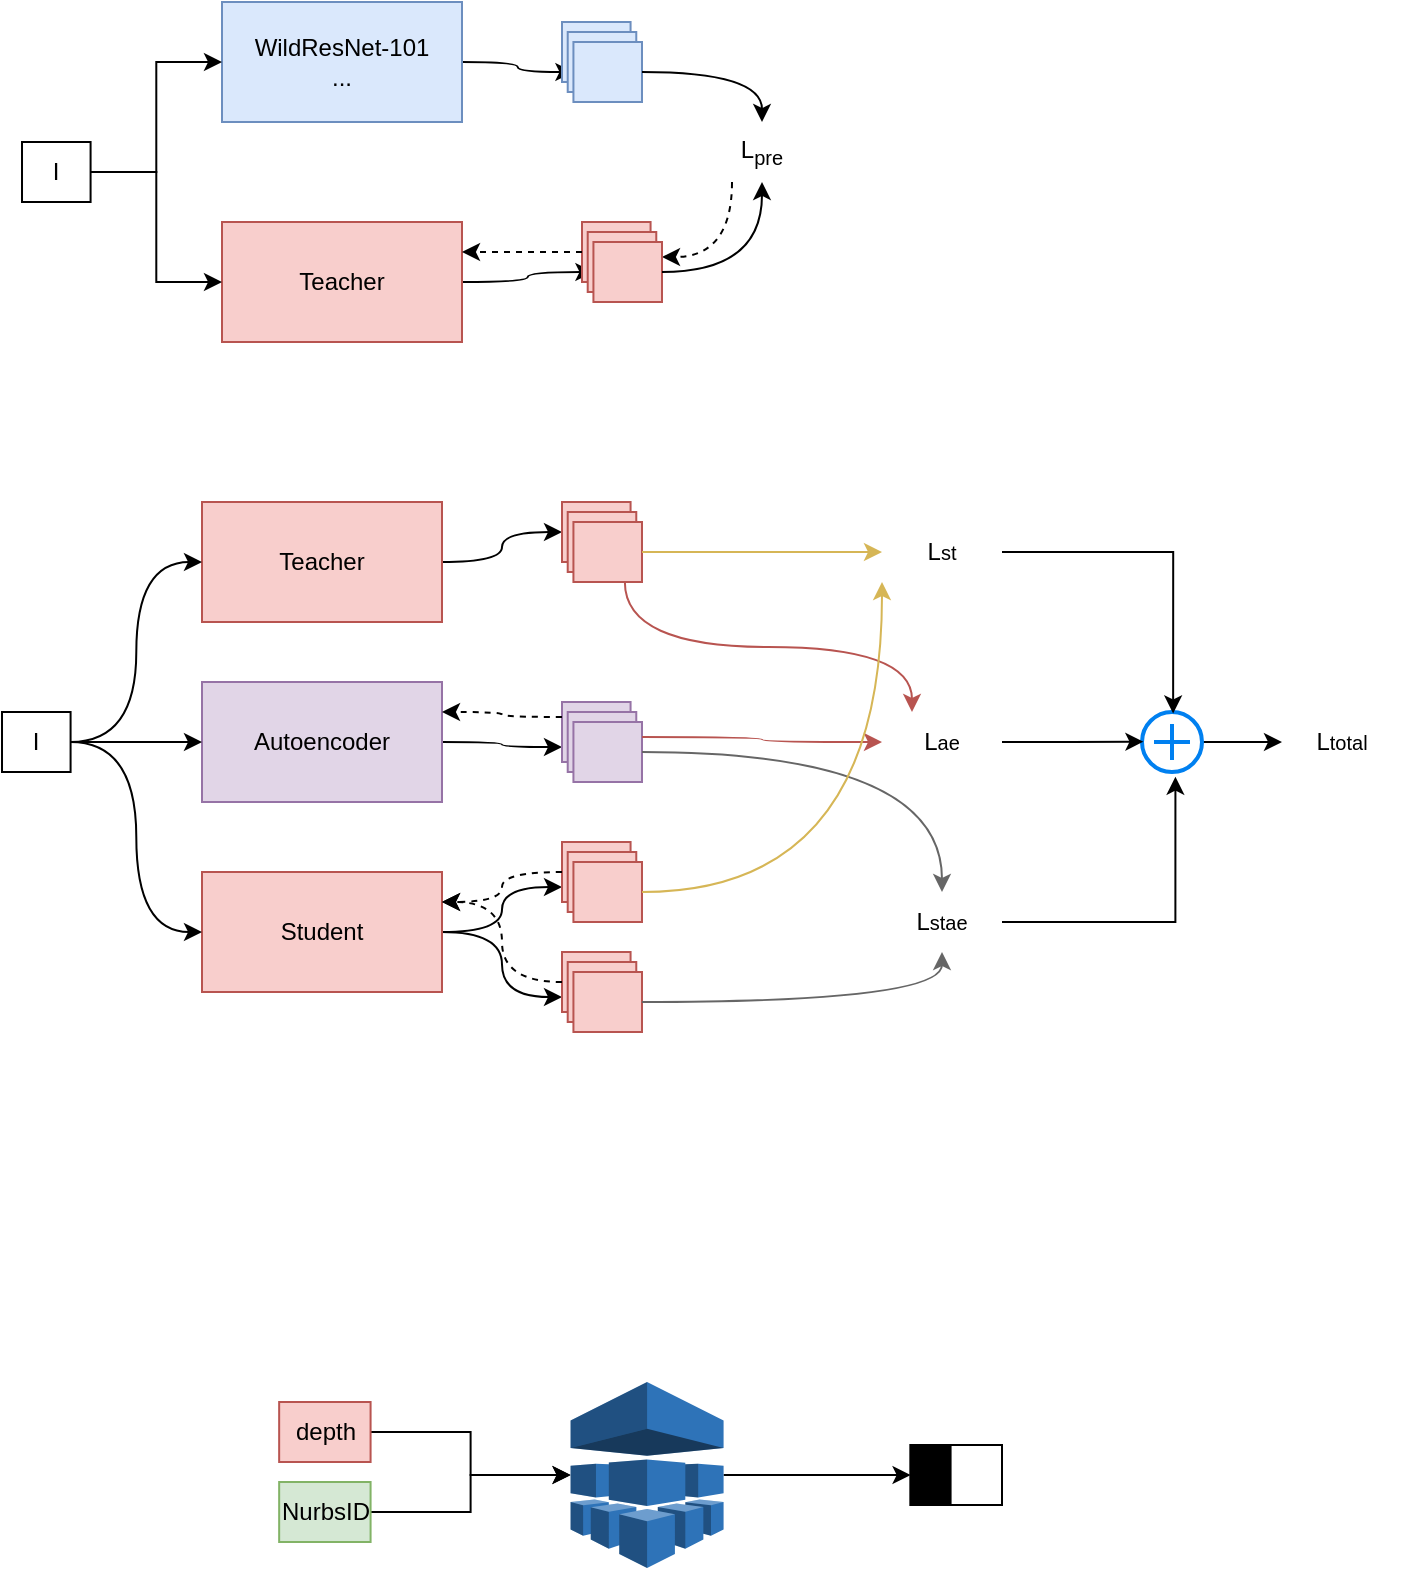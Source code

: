 <mxfile version="24.7.2" type="github">
  <diagram name="第 1 页" id="3Ep31RJp3vlBfozrUrYt">
    <mxGraphModel dx="1209" dy="682" grid="1" gridSize="10" guides="1" tooltips="1" connect="1" arrows="1" fold="1" page="1" pageScale="1" pageWidth="827" pageHeight="1169" math="0" shadow="0">
      <root>
        <mxCell id="0" />
        <mxCell id="1" parent="0" />
        <mxCell id="O3HgVME_zuuWC6tg6e7_-14" value="" style="edgeStyle=orthogonalEdgeStyle;rounded=0;orthogonalLoop=1;jettySize=auto;html=1;curved=1;" edge="1" parent="1" source="O3HgVME_zuuWC6tg6e7_-1" target="O3HgVME_zuuWC6tg6e7_-12">
          <mxGeometry relative="1" as="geometry" />
        </mxCell>
        <mxCell id="O3HgVME_zuuWC6tg6e7_-1" value="Teacher" style="rounded=0;whiteSpace=wrap;html=1;fillColor=#f8cecc;strokeColor=#b85450;" vertex="1" parent="1">
          <mxGeometry x="160" y="200" width="120" height="60" as="geometry" />
        </mxCell>
        <mxCell id="O3HgVME_zuuWC6tg6e7_-13" value="" style="edgeStyle=orthogonalEdgeStyle;rounded=0;orthogonalLoop=1;jettySize=auto;html=1;curved=1;" edge="1" parent="1" source="O3HgVME_zuuWC6tg6e7_-2" target="O3HgVME_zuuWC6tg6e7_-7">
          <mxGeometry relative="1" as="geometry" />
        </mxCell>
        <mxCell id="O3HgVME_zuuWC6tg6e7_-2" value="WildResNet-101&lt;div&gt;...&lt;/div&gt;" style="rounded=0;whiteSpace=wrap;html=1;fillColor=#dae8fc;strokeColor=#6c8ebf;" vertex="1" parent="1">
          <mxGeometry x="160" y="90" width="120" height="60" as="geometry" />
        </mxCell>
        <mxCell id="O3HgVME_zuuWC6tg6e7_-17" style="edgeStyle=orthogonalEdgeStyle;rounded=0;orthogonalLoop=1;jettySize=auto;html=1;exitX=0.25;exitY=1;exitDx=0;exitDy=0;entryX=1;entryY=0.25;entryDx=0;entryDy=0;curved=1;dashed=1;" edge="1" parent="1" source="O3HgVME_zuuWC6tg6e7_-3" target="O3HgVME_zuuWC6tg6e7_-12">
          <mxGeometry relative="1" as="geometry" />
        </mxCell>
        <mxCell id="O3HgVME_zuuWC6tg6e7_-3" value="L&lt;sub&gt;pre&lt;/sub&gt;" style="text;html=1;align=center;verticalAlign=middle;whiteSpace=wrap;rounded=0;" vertex="1" parent="1">
          <mxGeometry x="400" y="150" width="60" height="30" as="geometry" />
        </mxCell>
        <mxCell id="O3HgVME_zuuWC6tg6e7_-8" value="" style="group;" vertex="1" connectable="0" parent="1">
          <mxGeometry x="330" y="100" width="40" height="40" as="geometry" />
        </mxCell>
        <mxCell id="O3HgVME_zuuWC6tg6e7_-5" value="" style="rounded=0;whiteSpace=wrap;html=1;fillColor=#dae8fc;strokeColor=#6c8ebf;" vertex="1" parent="O3HgVME_zuuWC6tg6e7_-8">
          <mxGeometry width="34.286" height="30" as="geometry" />
        </mxCell>
        <mxCell id="O3HgVME_zuuWC6tg6e7_-6" value="" style="rounded=0;whiteSpace=wrap;html=1;fillColor=#dae8fc;strokeColor=#6c8ebf;" vertex="1" parent="O3HgVME_zuuWC6tg6e7_-8">
          <mxGeometry x="2.857" y="5" width="34.286" height="30" as="geometry" />
        </mxCell>
        <mxCell id="O3HgVME_zuuWC6tg6e7_-7" value="" style="rounded=0;whiteSpace=wrap;html=1;fillColor=#dae8fc;strokeColor=#6c8ebf;" vertex="1" parent="O3HgVME_zuuWC6tg6e7_-8">
          <mxGeometry x="5.714" y="10" width="34.286" height="30" as="geometry" />
        </mxCell>
        <mxCell id="O3HgVME_zuuWC6tg6e7_-9" value="" style="group;" vertex="1" connectable="0" parent="1">
          <mxGeometry x="340" y="200" width="40" height="40" as="geometry" />
        </mxCell>
        <mxCell id="O3HgVME_zuuWC6tg6e7_-10" value="" style="rounded=0;whiteSpace=wrap;html=1;fillColor=#f8cecc;strokeColor=#b85450;" vertex="1" parent="O3HgVME_zuuWC6tg6e7_-9">
          <mxGeometry width="34.286" height="30" as="geometry" />
        </mxCell>
        <mxCell id="O3HgVME_zuuWC6tg6e7_-11" value="" style="rounded=0;whiteSpace=wrap;html=1;fillColor=#f8cecc;strokeColor=#b85450;" vertex="1" parent="O3HgVME_zuuWC6tg6e7_-9">
          <mxGeometry x="2.857" y="5" width="34.286" height="30" as="geometry" />
        </mxCell>
        <mxCell id="O3HgVME_zuuWC6tg6e7_-12" value="" style="rounded=0;whiteSpace=wrap;html=1;fillColor=#f8cecc;strokeColor=#b85450;" vertex="1" parent="O3HgVME_zuuWC6tg6e7_-9">
          <mxGeometry x="5.714" y="10" width="34.286" height="30" as="geometry" />
        </mxCell>
        <mxCell id="O3HgVME_zuuWC6tg6e7_-15" style="edgeStyle=orthogonalEdgeStyle;rounded=0;orthogonalLoop=1;jettySize=auto;html=1;exitX=1;exitY=0.5;exitDx=0;exitDy=0;curved=1;" edge="1" parent="1" source="O3HgVME_zuuWC6tg6e7_-7" target="O3HgVME_zuuWC6tg6e7_-3">
          <mxGeometry relative="1" as="geometry" />
        </mxCell>
        <mxCell id="O3HgVME_zuuWC6tg6e7_-16" style="edgeStyle=orthogonalEdgeStyle;rounded=0;orthogonalLoop=1;jettySize=auto;html=1;exitX=1;exitY=0.5;exitDx=0;exitDy=0;entryX=0.5;entryY=1;entryDx=0;entryDy=0;curved=1;" edge="1" parent="1" source="O3HgVME_zuuWC6tg6e7_-12" target="O3HgVME_zuuWC6tg6e7_-3">
          <mxGeometry relative="1" as="geometry" />
        </mxCell>
        <mxCell id="O3HgVME_zuuWC6tg6e7_-18" style="edgeStyle=orthogonalEdgeStyle;rounded=0;orthogonalLoop=1;jettySize=auto;html=1;entryX=1;entryY=0.25;entryDx=0;entryDy=0;dashed=1;" edge="1" parent="1" source="O3HgVME_zuuWC6tg6e7_-10" target="O3HgVME_zuuWC6tg6e7_-1">
          <mxGeometry relative="1" as="geometry" />
        </mxCell>
        <mxCell id="O3HgVME_zuuWC6tg6e7_-54" style="edgeStyle=orthogonalEdgeStyle;rounded=0;orthogonalLoop=1;jettySize=auto;html=1;entryX=0;entryY=0.5;entryDx=0;entryDy=0;curved=1;" edge="1" parent="1" source="O3HgVME_zuuWC6tg6e7_-19" target="O3HgVME_zuuWC6tg6e7_-47">
          <mxGeometry relative="1" as="geometry" />
        </mxCell>
        <mxCell id="O3HgVME_zuuWC6tg6e7_-19" value="Teacher" style="rounded=0;whiteSpace=wrap;html=1;fillColor=#f8cecc;strokeColor=#b85450;" vertex="1" parent="1">
          <mxGeometry x="150" y="340" width="120" height="60" as="geometry" />
        </mxCell>
        <mxCell id="O3HgVME_zuuWC6tg6e7_-40" style="edgeStyle=orthogonalEdgeStyle;rounded=0;orthogonalLoop=1;jettySize=auto;html=1;exitX=1;exitY=0.5;exitDx=0;exitDy=0;entryX=0;entryY=0.75;entryDx=0;entryDy=0;curved=1;" edge="1" parent="1" source="O3HgVME_zuuWC6tg6e7_-20" target="O3HgVME_zuuWC6tg6e7_-35">
          <mxGeometry relative="1" as="geometry" />
        </mxCell>
        <mxCell id="O3HgVME_zuuWC6tg6e7_-41" style="edgeStyle=orthogonalEdgeStyle;rounded=0;orthogonalLoop=1;jettySize=auto;html=1;entryX=0;entryY=0.75;entryDx=0;entryDy=0;curved=1;" edge="1" parent="1" source="O3HgVME_zuuWC6tg6e7_-20" target="O3HgVME_zuuWC6tg6e7_-31">
          <mxGeometry relative="1" as="geometry" />
        </mxCell>
        <mxCell id="O3HgVME_zuuWC6tg6e7_-20" value="Student" style="rounded=0;whiteSpace=wrap;html=1;fillColor=#f8cecc;strokeColor=#b85450;" vertex="1" parent="1">
          <mxGeometry x="150" y="525" width="120" height="60" as="geometry" />
        </mxCell>
        <mxCell id="O3HgVME_zuuWC6tg6e7_-53" style="edgeStyle=orthogonalEdgeStyle;rounded=0;orthogonalLoop=1;jettySize=auto;html=1;exitX=1;exitY=0.5;exitDx=0;exitDy=0;entryX=0;entryY=0.75;entryDx=0;entryDy=0;curved=1;" edge="1" parent="1" source="O3HgVME_zuuWC6tg6e7_-21" target="O3HgVME_zuuWC6tg6e7_-43">
          <mxGeometry relative="1" as="geometry" />
        </mxCell>
        <mxCell id="O3HgVME_zuuWC6tg6e7_-21" value="Autoencoder" style="rounded=0;whiteSpace=wrap;html=1;fillColor=#e1d5e7;strokeColor=#9673a6;" vertex="1" parent="1">
          <mxGeometry x="150" y="430" width="120" height="60" as="geometry" />
        </mxCell>
        <mxCell id="O3HgVME_zuuWC6tg6e7_-67" value="" style="edgeStyle=orthogonalEdgeStyle;rounded=0;orthogonalLoop=1;jettySize=auto;html=1;" edge="1" parent="1" source="O3HgVME_zuuWC6tg6e7_-22" target="O3HgVME_zuuWC6tg6e7_-66">
          <mxGeometry relative="1" as="geometry" />
        </mxCell>
        <mxCell id="O3HgVME_zuuWC6tg6e7_-22" value="" style="html=1;verticalLabelPosition=bottom;align=center;labelBackgroundColor=#ffffff;verticalAlign=top;strokeWidth=2;strokeColor=#0080F0;shadow=0;dashed=0;shape=mxgraph.ios7.icons.add;" vertex="1" parent="1">
          <mxGeometry x="620" y="445" width="30" height="30" as="geometry" />
        </mxCell>
        <mxCell id="O3HgVME_zuuWC6tg6e7_-24" style="edgeStyle=orthogonalEdgeStyle;rounded=0;orthogonalLoop=1;jettySize=auto;html=1;exitX=1;exitY=0.5;exitDx=0;exitDy=0;entryX=0;entryY=0.5;entryDx=0;entryDy=0;" edge="1" parent="1" source="O3HgVME_zuuWC6tg6e7_-23" target="O3HgVME_zuuWC6tg6e7_-2">
          <mxGeometry relative="1" as="geometry" />
        </mxCell>
        <mxCell id="O3HgVME_zuuWC6tg6e7_-25" style="edgeStyle=orthogonalEdgeStyle;rounded=0;orthogonalLoop=1;jettySize=auto;html=1;entryX=0;entryY=0.5;entryDx=0;entryDy=0;" edge="1" parent="1" source="O3HgVME_zuuWC6tg6e7_-23" target="O3HgVME_zuuWC6tg6e7_-1">
          <mxGeometry relative="1" as="geometry" />
        </mxCell>
        <mxCell id="O3HgVME_zuuWC6tg6e7_-23" value="I" style="rounded=0;whiteSpace=wrap;html=1;" vertex="1" parent="1">
          <mxGeometry x="60.004" y="160" width="34.286" height="30" as="geometry" />
        </mxCell>
        <mxCell id="O3HgVME_zuuWC6tg6e7_-27" style="edgeStyle=orthogonalEdgeStyle;rounded=0;orthogonalLoop=1;jettySize=auto;html=1;entryX=0;entryY=0.5;entryDx=0;entryDy=0;curved=1;" edge="1" parent="1" source="O3HgVME_zuuWC6tg6e7_-26" target="O3HgVME_zuuWC6tg6e7_-21">
          <mxGeometry relative="1" as="geometry" />
        </mxCell>
        <mxCell id="O3HgVME_zuuWC6tg6e7_-28" style="edgeStyle=orthogonalEdgeStyle;rounded=0;orthogonalLoop=1;jettySize=auto;html=1;entryX=0;entryY=0.5;entryDx=0;entryDy=0;curved=1;" edge="1" parent="1" source="O3HgVME_zuuWC6tg6e7_-26" target="O3HgVME_zuuWC6tg6e7_-19">
          <mxGeometry relative="1" as="geometry" />
        </mxCell>
        <mxCell id="O3HgVME_zuuWC6tg6e7_-29" style="edgeStyle=orthogonalEdgeStyle;rounded=0;orthogonalLoop=1;jettySize=auto;html=1;entryX=0;entryY=0.5;entryDx=0;entryDy=0;curved=1;" edge="1" parent="1" source="O3HgVME_zuuWC6tg6e7_-26" target="O3HgVME_zuuWC6tg6e7_-20">
          <mxGeometry relative="1" as="geometry" />
        </mxCell>
        <mxCell id="O3HgVME_zuuWC6tg6e7_-26" value="I" style="rounded=0;whiteSpace=wrap;html=1;" vertex="1" parent="1">
          <mxGeometry x="50.004" y="445" width="34.286" height="30" as="geometry" />
        </mxCell>
        <mxCell id="O3HgVME_zuuWC6tg6e7_-30" value="" style="group;" vertex="1" connectable="0" parent="1">
          <mxGeometry x="330" y="565" width="40" height="40" as="geometry" />
        </mxCell>
        <mxCell id="O3HgVME_zuuWC6tg6e7_-31" value="" style="rounded=0;whiteSpace=wrap;html=1;fillColor=#f8cecc;strokeColor=#b85450;" vertex="1" parent="O3HgVME_zuuWC6tg6e7_-30">
          <mxGeometry width="34.286" height="30" as="geometry" />
        </mxCell>
        <mxCell id="O3HgVME_zuuWC6tg6e7_-32" value="" style="rounded=0;whiteSpace=wrap;html=1;fillColor=#f8cecc;strokeColor=#b85450;" vertex="1" parent="O3HgVME_zuuWC6tg6e7_-30">
          <mxGeometry x="2.857" y="5" width="34.286" height="30" as="geometry" />
        </mxCell>
        <mxCell id="O3HgVME_zuuWC6tg6e7_-33" value="" style="rounded=0;whiteSpace=wrap;html=1;fillColor=#f8cecc;strokeColor=#b85450;" vertex="1" parent="O3HgVME_zuuWC6tg6e7_-30">
          <mxGeometry x="5.714" y="10" width="34.286" height="30" as="geometry" />
        </mxCell>
        <mxCell id="O3HgVME_zuuWC6tg6e7_-34" value="" style="group;" vertex="1" connectable="0" parent="1">
          <mxGeometry x="330" y="510" width="40" height="40" as="geometry" />
        </mxCell>
        <mxCell id="O3HgVME_zuuWC6tg6e7_-35" value="" style="rounded=0;whiteSpace=wrap;html=1;fillColor=#f8cecc;strokeColor=#b85450;" vertex="1" parent="O3HgVME_zuuWC6tg6e7_-34">
          <mxGeometry width="34.286" height="30" as="geometry" />
        </mxCell>
        <mxCell id="O3HgVME_zuuWC6tg6e7_-36" value="" style="rounded=0;whiteSpace=wrap;html=1;fillColor=#f8cecc;strokeColor=#b85450;" vertex="1" parent="O3HgVME_zuuWC6tg6e7_-34">
          <mxGeometry x="2.857" y="5" width="34.286" height="30" as="geometry" />
        </mxCell>
        <mxCell id="O3HgVME_zuuWC6tg6e7_-37" value="" style="rounded=0;whiteSpace=wrap;html=1;fillColor=#f8cecc;strokeColor=#b85450;" vertex="1" parent="O3HgVME_zuuWC6tg6e7_-34">
          <mxGeometry x="5.714" y="10" width="34.286" height="30" as="geometry" />
        </mxCell>
        <mxCell id="O3HgVME_zuuWC6tg6e7_-38" style="edgeStyle=orthogonalEdgeStyle;rounded=0;orthogonalLoop=1;jettySize=auto;html=1;exitX=0;exitY=0.5;exitDx=0;exitDy=0;entryX=1;entryY=0.25;entryDx=0;entryDy=0;curved=1;dashed=1;" edge="1" parent="1" source="O3HgVME_zuuWC6tg6e7_-35" target="O3HgVME_zuuWC6tg6e7_-20">
          <mxGeometry relative="1" as="geometry" />
        </mxCell>
        <mxCell id="O3HgVME_zuuWC6tg6e7_-39" style="edgeStyle=orthogonalEdgeStyle;rounded=0;orthogonalLoop=1;jettySize=auto;html=1;exitX=0;exitY=0.5;exitDx=0;exitDy=0;entryX=1;entryY=0.25;entryDx=0;entryDy=0;curved=1;dashed=1;" edge="1" parent="1" source="O3HgVME_zuuWC6tg6e7_-31" target="O3HgVME_zuuWC6tg6e7_-20">
          <mxGeometry relative="1" as="geometry" />
        </mxCell>
        <mxCell id="O3HgVME_zuuWC6tg6e7_-42" value="" style="group;" vertex="1" connectable="0" parent="1">
          <mxGeometry x="330" y="440" width="40" height="40" as="geometry" />
        </mxCell>
        <mxCell id="O3HgVME_zuuWC6tg6e7_-43" value="" style="rounded=0;whiteSpace=wrap;html=1;fillColor=#e1d5e7;strokeColor=#9673a6;" vertex="1" parent="O3HgVME_zuuWC6tg6e7_-42">
          <mxGeometry width="34.286" height="30" as="geometry" />
        </mxCell>
        <mxCell id="O3HgVME_zuuWC6tg6e7_-44" value="" style="rounded=0;whiteSpace=wrap;html=1;fillColor=#e1d5e7;strokeColor=#9673a6;" vertex="1" parent="O3HgVME_zuuWC6tg6e7_-42">
          <mxGeometry x="2.857" y="5" width="34.286" height="30" as="geometry" />
        </mxCell>
        <mxCell id="O3HgVME_zuuWC6tg6e7_-45" value="" style="rounded=0;whiteSpace=wrap;html=1;fillColor=#e1d5e7;strokeColor=#9673a6;" vertex="1" parent="O3HgVME_zuuWC6tg6e7_-42">
          <mxGeometry x="5.714" y="10" width="34.286" height="30" as="geometry" />
        </mxCell>
        <mxCell id="O3HgVME_zuuWC6tg6e7_-46" value="" style="group;" vertex="1" connectable="0" parent="1">
          <mxGeometry x="330" y="340" width="40" height="40" as="geometry" />
        </mxCell>
        <mxCell id="O3HgVME_zuuWC6tg6e7_-47" value="" style="rounded=0;whiteSpace=wrap;html=1;fillColor=#f8cecc;strokeColor=#b85450;" vertex="1" parent="O3HgVME_zuuWC6tg6e7_-46">
          <mxGeometry width="34.286" height="30" as="geometry" />
        </mxCell>
        <mxCell id="O3HgVME_zuuWC6tg6e7_-48" value="" style="rounded=0;whiteSpace=wrap;html=1;fillColor=#f8cecc;strokeColor=#b85450;" vertex="1" parent="O3HgVME_zuuWC6tg6e7_-46">
          <mxGeometry x="2.857" y="5" width="34.286" height="30" as="geometry" />
        </mxCell>
        <mxCell id="O3HgVME_zuuWC6tg6e7_-49" value="" style="rounded=0;whiteSpace=wrap;html=1;fillColor=#f8cecc;strokeColor=#b85450;" vertex="1" parent="O3HgVME_zuuWC6tg6e7_-46">
          <mxGeometry x="5.714" y="10" width="34.286" height="30" as="geometry" />
        </mxCell>
        <mxCell id="O3HgVME_zuuWC6tg6e7_-51" value="L&lt;span style=&quot;font-size: 10px;&quot;&gt;st&lt;/span&gt;" style="text;html=1;align=center;verticalAlign=middle;whiteSpace=wrap;rounded=0;" vertex="1" parent="1">
          <mxGeometry x="490" y="350" width="60" height="30" as="geometry" />
        </mxCell>
        <mxCell id="O3HgVME_zuuWC6tg6e7_-52" style="edgeStyle=orthogonalEdgeStyle;rounded=0;orthogonalLoop=1;jettySize=auto;html=1;exitX=0;exitY=0.25;exitDx=0;exitDy=0;entryX=1;entryY=0.25;entryDx=0;entryDy=0;curved=1;dashed=1;" edge="1" parent="1" source="O3HgVME_zuuWC6tg6e7_-43" target="O3HgVME_zuuWC6tg6e7_-21">
          <mxGeometry relative="1" as="geometry" />
        </mxCell>
        <mxCell id="O3HgVME_zuuWC6tg6e7_-55" style="edgeStyle=orthogonalEdgeStyle;rounded=0;orthogonalLoop=1;jettySize=auto;html=1;exitX=1;exitY=0.5;exitDx=0;exitDy=0;curved=1;fillColor=#fff2cc;strokeColor=#d6b656;" edge="1" parent="1" source="O3HgVME_zuuWC6tg6e7_-49" target="O3HgVME_zuuWC6tg6e7_-51">
          <mxGeometry relative="1" as="geometry" />
        </mxCell>
        <mxCell id="O3HgVME_zuuWC6tg6e7_-57" value="L&lt;span style=&quot;font-size: 10px;&quot;&gt;stae&lt;/span&gt;" style="text;html=1;align=center;verticalAlign=middle;whiteSpace=wrap;rounded=0;" vertex="1" parent="1">
          <mxGeometry x="490" y="535" width="60" height="30" as="geometry" />
        </mxCell>
        <mxCell id="O3HgVME_zuuWC6tg6e7_-58" style="edgeStyle=orthogonalEdgeStyle;rounded=0;orthogonalLoop=1;jettySize=auto;html=1;exitX=1;exitY=0.5;exitDx=0;exitDy=0;entryX=0.5;entryY=1;entryDx=0;entryDy=0;curved=1;fillColor=#f5f5f5;strokeColor=#666666;" edge="1" parent="1" source="O3HgVME_zuuWC6tg6e7_-33" target="O3HgVME_zuuWC6tg6e7_-57">
          <mxGeometry relative="1" as="geometry" />
        </mxCell>
        <mxCell id="O3HgVME_zuuWC6tg6e7_-59" style="edgeStyle=orthogonalEdgeStyle;rounded=0;orthogonalLoop=1;jettySize=auto;html=1;exitX=1;exitY=0.5;exitDx=0;exitDy=0;curved=1;fillColor=#f5f5f5;strokeColor=#666666;" edge="1" parent="1" source="O3HgVME_zuuWC6tg6e7_-45" target="O3HgVME_zuuWC6tg6e7_-57">
          <mxGeometry relative="1" as="geometry" />
        </mxCell>
        <mxCell id="O3HgVME_zuuWC6tg6e7_-61" style="edgeStyle=orthogonalEdgeStyle;rounded=0;orthogonalLoop=1;jettySize=auto;html=1;exitX=1;exitY=0.25;exitDx=0;exitDy=0;entryX=0;entryY=0.5;entryDx=0;entryDy=0;curved=1;fillColor=#f8cecc;strokeColor=#b85450;" edge="1" parent="1" source="O3HgVME_zuuWC6tg6e7_-45" target="O3HgVME_zuuWC6tg6e7_-60">
          <mxGeometry relative="1" as="geometry" />
        </mxCell>
        <mxCell id="O3HgVME_zuuWC6tg6e7_-62" style="edgeStyle=orthogonalEdgeStyle;rounded=0;orthogonalLoop=1;jettySize=auto;html=1;exitX=0.75;exitY=1;exitDx=0;exitDy=0;entryX=0.25;entryY=0;entryDx=0;entryDy=0;curved=1;fillColor=#f8cecc;strokeColor=#b85450;" edge="1" parent="1" source="O3HgVME_zuuWC6tg6e7_-49" target="O3HgVME_zuuWC6tg6e7_-60">
          <mxGeometry relative="1" as="geometry" />
        </mxCell>
        <mxCell id="O3HgVME_zuuWC6tg6e7_-63" style="edgeStyle=orthogonalEdgeStyle;rounded=0;orthogonalLoop=1;jettySize=auto;html=1;exitX=1;exitY=0.5;exitDx=0;exitDy=0;entryX=0.519;entryY=0.025;entryDx=0;entryDy=0;entryPerimeter=0;" edge="1" parent="1" source="O3HgVME_zuuWC6tg6e7_-51" target="O3HgVME_zuuWC6tg6e7_-22">
          <mxGeometry relative="1" as="geometry" />
        </mxCell>
        <mxCell id="O3HgVME_zuuWC6tg6e7_-64" style="edgeStyle=orthogonalEdgeStyle;rounded=0;orthogonalLoop=1;jettySize=auto;html=1;exitX=1;exitY=0.5;exitDx=0;exitDy=0;entryX=0.024;entryY=0.495;entryDx=0;entryDy=0;entryPerimeter=0;" edge="1" parent="1" source="O3HgVME_zuuWC6tg6e7_-60" target="O3HgVME_zuuWC6tg6e7_-22">
          <mxGeometry relative="1" as="geometry" />
        </mxCell>
        <mxCell id="O3HgVME_zuuWC6tg6e7_-65" style="edgeStyle=orthogonalEdgeStyle;rounded=0;orthogonalLoop=1;jettySize=auto;html=1;exitX=1;exitY=0.5;exitDx=0;exitDy=0;entryX=0.557;entryY=1.079;entryDx=0;entryDy=0;entryPerimeter=0;" edge="1" parent="1" source="O3HgVME_zuuWC6tg6e7_-57" target="O3HgVME_zuuWC6tg6e7_-22">
          <mxGeometry relative="1" as="geometry" />
        </mxCell>
        <mxCell id="O3HgVME_zuuWC6tg6e7_-66" value="L&lt;span style=&quot;font-size: 10px;&quot;&gt;total&lt;/span&gt;" style="text;html=1;align=center;verticalAlign=middle;whiteSpace=wrap;rounded=0;" vertex="1" parent="1">
          <mxGeometry x="690" y="445" width="60" height="30" as="geometry" />
        </mxCell>
        <mxCell id="O3HgVME_zuuWC6tg6e7_-70" value="" style="edgeStyle=orthogonalEdgeStyle;rounded=0;orthogonalLoop=1;jettySize=auto;html=1;exitX=1;exitY=0.5;exitDx=0;exitDy=0;entryX=0;entryY=1;entryDx=0;entryDy=0;curved=1;fillColor=#fff2cc;strokeColor=#d6b656;" edge="1" parent="1" source="O3HgVME_zuuWC6tg6e7_-37" target="O3HgVME_zuuWC6tg6e7_-51">
          <mxGeometry relative="1" as="geometry">
            <mxPoint x="520" y="380" as="targetPoint" />
            <mxPoint x="370" y="535" as="sourcePoint" />
          </mxGeometry>
        </mxCell>
        <mxCell id="O3HgVME_zuuWC6tg6e7_-60" value="L&lt;span style=&quot;font-size: 10px;&quot;&gt;ae&lt;/span&gt;" style="text;html=1;align=center;verticalAlign=middle;whiteSpace=wrap;rounded=0;" vertex="1" parent="1">
          <mxGeometry x="490" y="445" width="60" height="30" as="geometry" />
        </mxCell>
        <mxCell id="O3HgVME_zuuWC6tg6e7_-76" style="edgeStyle=orthogonalEdgeStyle;rounded=0;orthogonalLoop=1;jettySize=auto;html=1;exitX=1;exitY=0.5;exitDx=0;exitDy=0;" edge="1" parent="1" source="O3HgVME_zuuWC6tg6e7_-71" target="O3HgVME_zuuWC6tg6e7_-73">
          <mxGeometry relative="1" as="geometry" />
        </mxCell>
        <mxCell id="O3HgVME_zuuWC6tg6e7_-71" value="depth" style="rounded=0;whiteSpace=wrap;html=1;fillColor=#f8cecc;strokeColor=#b85450;" vertex="1" parent="1">
          <mxGeometry x="188.58" y="790" width="45.71" height="30" as="geometry" />
        </mxCell>
        <mxCell id="O3HgVME_zuuWC6tg6e7_-77" style="edgeStyle=orthogonalEdgeStyle;rounded=0;orthogonalLoop=1;jettySize=auto;html=1;exitX=1;exitY=0.5;exitDx=0;exitDy=0;" edge="1" parent="1" source="O3HgVME_zuuWC6tg6e7_-72" target="O3HgVME_zuuWC6tg6e7_-73">
          <mxGeometry relative="1" as="geometry" />
        </mxCell>
        <mxCell id="O3HgVME_zuuWC6tg6e7_-72" value="NurbsID" style="rounded=0;whiteSpace=wrap;html=1;fillColor=#d5e8d4;strokeColor=#82b366;" vertex="1" parent="1">
          <mxGeometry x="188.58" y="830" width="45.71" height="30" as="geometry" />
        </mxCell>
        <mxCell id="O3HgVME_zuuWC6tg6e7_-78" style="edgeStyle=orthogonalEdgeStyle;rounded=0;orthogonalLoop=1;jettySize=auto;html=1;exitX=1;exitY=0.5;exitDx=0;exitDy=0;exitPerimeter=0;entryX=0;entryY=0.5;entryDx=0;entryDy=0;" edge="1" parent="1" source="O3HgVME_zuuWC6tg6e7_-73" target="O3HgVME_zuuWC6tg6e7_-75">
          <mxGeometry relative="1" as="geometry" />
        </mxCell>
        <mxCell id="O3HgVME_zuuWC6tg6e7_-73" value="" style="outlineConnect=0;dashed=0;verticalLabelPosition=bottom;verticalAlign=top;align=center;html=1;shape=mxgraph.aws3.machine_learning;fillColor=#2E73B8;gradientColor=none;" vertex="1" parent="1">
          <mxGeometry x="334.29" y="780" width="76.5" height="93" as="geometry" />
        </mxCell>
        <mxCell id="O3HgVME_zuuWC6tg6e7_-74" value="" style="rounded=0;whiteSpace=wrap;html=1;" vertex="1" parent="1">
          <mxGeometry x="504.29" y="811.5" width="45.71" height="30" as="geometry" />
        </mxCell>
        <mxCell id="O3HgVME_zuuWC6tg6e7_-75" value="" style="rounded=0;whiteSpace=wrap;html=1;fillColor=#000000;" vertex="1" parent="1">
          <mxGeometry x="504.29" y="811.5" width="20" height="30" as="geometry" />
        </mxCell>
      </root>
    </mxGraphModel>
  </diagram>
</mxfile>
